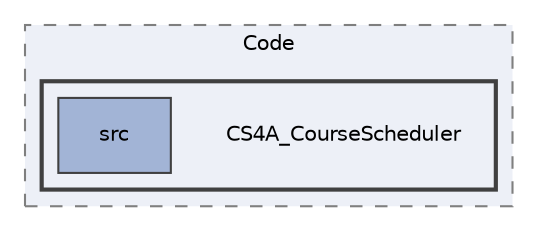 digraph "U:/Documents/Code/CS4A_CourseScheduler"
{
 // LATEX_PDF_SIZE
  edge [fontname="Helvetica",fontsize="10",labelfontname="Helvetica",labelfontsize="10"];
  node [fontname="Helvetica",fontsize="10",shape=record];
  compound=true
  subgraph clusterdir_57c7fcc3ec41f7432eddcab6bf9a507a {
    graph [ bgcolor="#edf0f7", pencolor="grey50", style="filled,dashed,", label="Code", fontname="Helvetica", fontsize="10", URL="dir_57c7fcc3ec41f7432eddcab6bf9a507a.html"]
  subgraph clusterdir_e16ed62353e3a50d99b32adf0a1550c9 {
    graph [ bgcolor="#edf0f7", pencolor="grey25", style="filled,bold,", label="", fontname="Helvetica", fontsize="10", URL="dir_e16ed62353e3a50d99b32adf0a1550c9.html"]
    dir_e16ed62353e3a50d99b32adf0a1550c9 [shape=plaintext, label="CS4A_CourseScheduler"];
  dir_8d0e00302499fbc1250e964bfb33b423 [shape=box, label="src", style="filled,", fillcolor="#a2b4d6", color="grey25", URL="dir_8d0e00302499fbc1250e964bfb33b423.html"];
  }
  }
}
